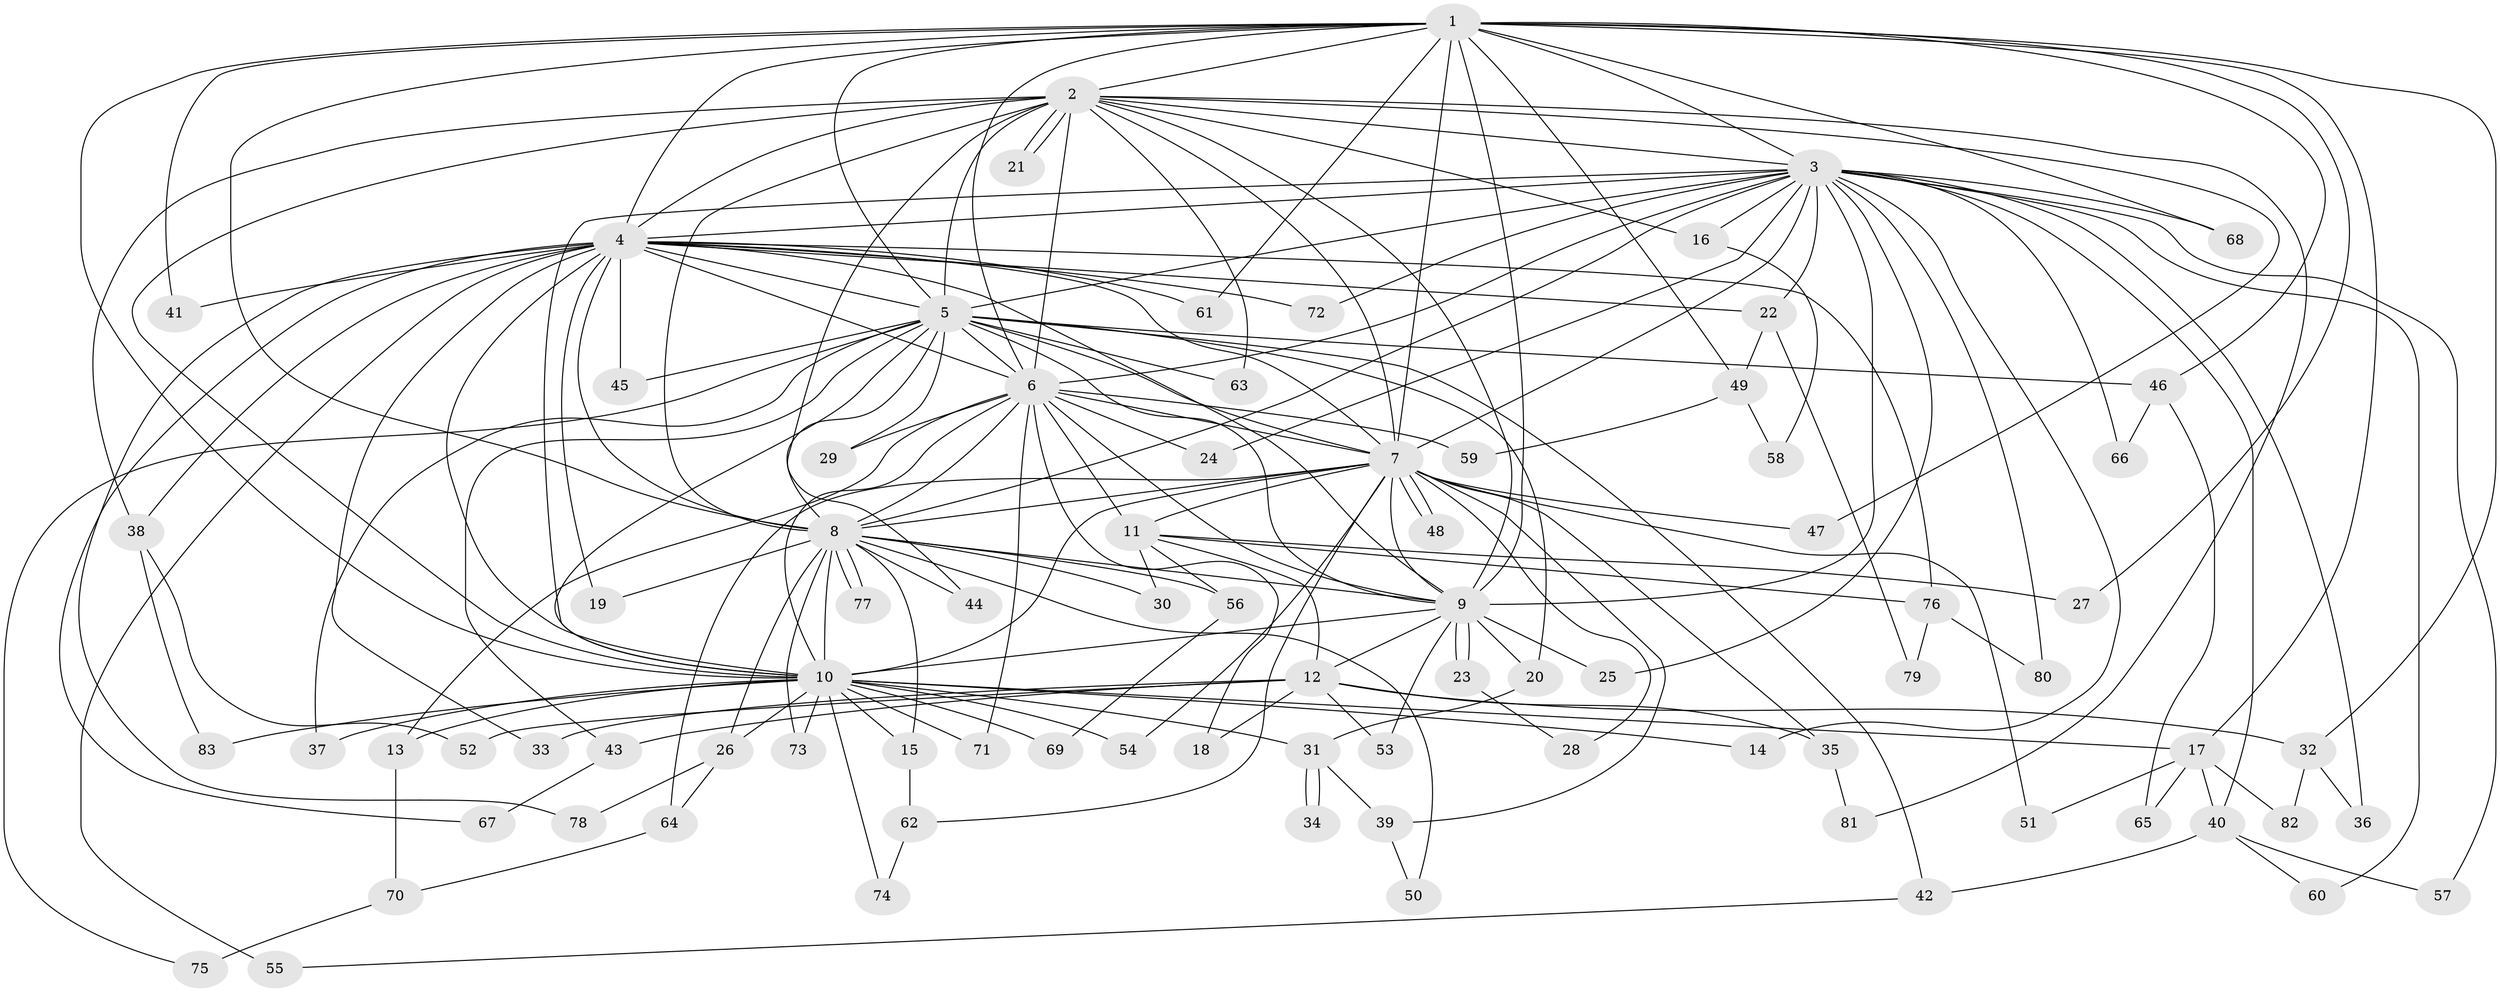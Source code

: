 // coarse degree distribution, {15: 0.03225806451612903, 25: 0.03225806451612903, 19: 0.016129032258064516, 17: 0.03225806451612903, 12: 0.016129032258064516, 7: 0.016129032258064516, 10: 0.016129032258064516, 3: 0.14516129032258066, 2: 0.532258064516129, 6: 0.016129032258064516, 5: 0.03225806451612903, 4: 0.0967741935483871, 1: 0.016129032258064516}
// Generated by graph-tools (version 1.1) at 2025/51/02/27/25 19:51:45]
// undirected, 83 vertices, 191 edges
graph export_dot {
graph [start="1"]
  node [color=gray90,style=filled];
  1;
  2;
  3;
  4;
  5;
  6;
  7;
  8;
  9;
  10;
  11;
  12;
  13;
  14;
  15;
  16;
  17;
  18;
  19;
  20;
  21;
  22;
  23;
  24;
  25;
  26;
  27;
  28;
  29;
  30;
  31;
  32;
  33;
  34;
  35;
  36;
  37;
  38;
  39;
  40;
  41;
  42;
  43;
  44;
  45;
  46;
  47;
  48;
  49;
  50;
  51;
  52;
  53;
  54;
  55;
  56;
  57;
  58;
  59;
  60;
  61;
  62;
  63;
  64;
  65;
  66;
  67;
  68;
  69;
  70;
  71;
  72;
  73;
  74;
  75;
  76;
  77;
  78;
  79;
  80;
  81;
  82;
  83;
  1 -- 2;
  1 -- 3;
  1 -- 4;
  1 -- 5;
  1 -- 6;
  1 -- 7;
  1 -- 8;
  1 -- 9;
  1 -- 10;
  1 -- 17;
  1 -- 27;
  1 -- 32;
  1 -- 41;
  1 -- 46;
  1 -- 49;
  1 -- 61;
  1 -- 68;
  2 -- 3;
  2 -- 4;
  2 -- 5;
  2 -- 6;
  2 -- 7;
  2 -- 8;
  2 -- 9;
  2 -- 10;
  2 -- 16;
  2 -- 21;
  2 -- 21;
  2 -- 38;
  2 -- 44;
  2 -- 47;
  2 -- 63;
  2 -- 81;
  3 -- 4;
  3 -- 5;
  3 -- 6;
  3 -- 7;
  3 -- 8;
  3 -- 9;
  3 -- 10;
  3 -- 14;
  3 -- 16;
  3 -- 22;
  3 -- 24;
  3 -- 25;
  3 -- 36;
  3 -- 40;
  3 -- 57;
  3 -- 60;
  3 -- 66;
  3 -- 68;
  3 -- 72;
  3 -- 80;
  4 -- 5;
  4 -- 6;
  4 -- 7;
  4 -- 8;
  4 -- 9;
  4 -- 10;
  4 -- 19;
  4 -- 22;
  4 -- 33;
  4 -- 38;
  4 -- 41;
  4 -- 45;
  4 -- 55;
  4 -- 61;
  4 -- 67;
  4 -- 72;
  4 -- 76;
  4 -- 78;
  5 -- 6;
  5 -- 7;
  5 -- 8;
  5 -- 9;
  5 -- 10;
  5 -- 20;
  5 -- 29;
  5 -- 37;
  5 -- 42;
  5 -- 43;
  5 -- 45;
  5 -- 46;
  5 -- 63;
  5 -- 75;
  6 -- 7;
  6 -- 8;
  6 -- 9;
  6 -- 10;
  6 -- 11;
  6 -- 13;
  6 -- 18;
  6 -- 24;
  6 -- 29;
  6 -- 59;
  6 -- 71;
  7 -- 8;
  7 -- 9;
  7 -- 10;
  7 -- 11;
  7 -- 28;
  7 -- 35;
  7 -- 39;
  7 -- 47;
  7 -- 48;
  7 -- 48;
  7 -- 51;
  7 -- 54;
  7 -- 62;
  7 -- 64;
  8 -- 9;
  8 -- 10;
  8 -- 15;
  8 -- 19;
  8 -- 26;
  8 -- 30;
  8 -- 44;
  8 -- 50;
  8 -- 56;
  8 -- 73;
  8 -- 77;
  8 -- 77;
  9 -- 10;
  9 -- 12;
  9 -- 20;
  9 -- 23;
  9 -- 23;
  9 -- 25;
  9 -- 53;
  10 -- 13;
  10 -- 14;
  10 -- 15;
  10 -- 17;
  10 -- 26;
  10 -- 31;
  10 -- 37;
  10 -- 54;
  10 -- 69;
  10 -- 71;
  10 -- 73;
  10 -- 74;
  10 -- 83;
  11 -- 12;
  11 -- 27;
  11 -- 30;
  11 -- 56;
  11 -- 76;
  12 -- 18;
  12 -- 32;
  12 -- 33;
  12 -- 35;
  12 -- 43;
  12 -- 52;
  12 -- 53;
  13 -- 70;
  15 -- 62;
  16 -- 58;
  17 -- 40;
  17 -- 51;
  17 -- 65;
  17 -- 82;
  20 -- 31;
  22 -- 49;
  22 -- 79;
  23 -- 28;
  26 -- 64;
  26 -- 78;
  31 -- 34;
  31 -- 34;
  31 -- 39;
  32 -- 36;
  32 -- 82;
  35 -- 81;
  38 -- 52;
  38 -- 83;
  39 -- 50;
  40 -- 42;
  40 -- 57;
  40 -- 60;
  42 -- 55;
  43 -- 67;
  46 -- 65;
  46 -- 66;
  49 -- 58;
  49 -- 59;
  56 -- 69;
  62 -- 74;
  64 -- 70;
  70 -- 75;
  76 -- 79;
  76 -- 80;
}
